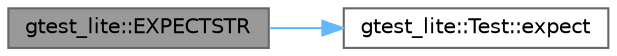 digraph "gtest_lite::EXPECTSTR"
{
 // LATEX_PDF_SIZE
  bgcolor="transparent";
  edge [fontname=Helvetica,fontsize=10,labelfontname=Helvetica,labelfontsize=10];
  node [fontname=Helvetica,fontsize=10,shape=box,height=0.2,width=0.4];
  rankdir="LR";
  Node1 [id="Node000001",label="gtest_lite::EXPECTSTR",height=0.2,width=0.4,color="gray40", fillcolor="grey60", style="filled", fontcolor="black",tooltip=" "];
  Node1 -> Node2 [id="edge1_Node000001_Node000002",color="steelblue1",style="solid",tooltip=" "];
  Node2 [id="Node000002",label="gtest_lite::Test::expect",height=0.2,width=0.4,color="grey40", fillcolor="white", style="filled",URL="$structgtest__lite_1_1_test.html#a2de71946be5b3dc7f03c99868785c1de",tooltip="Eredményt adminisztráló tagfüggvény True a jó eset."];
}
